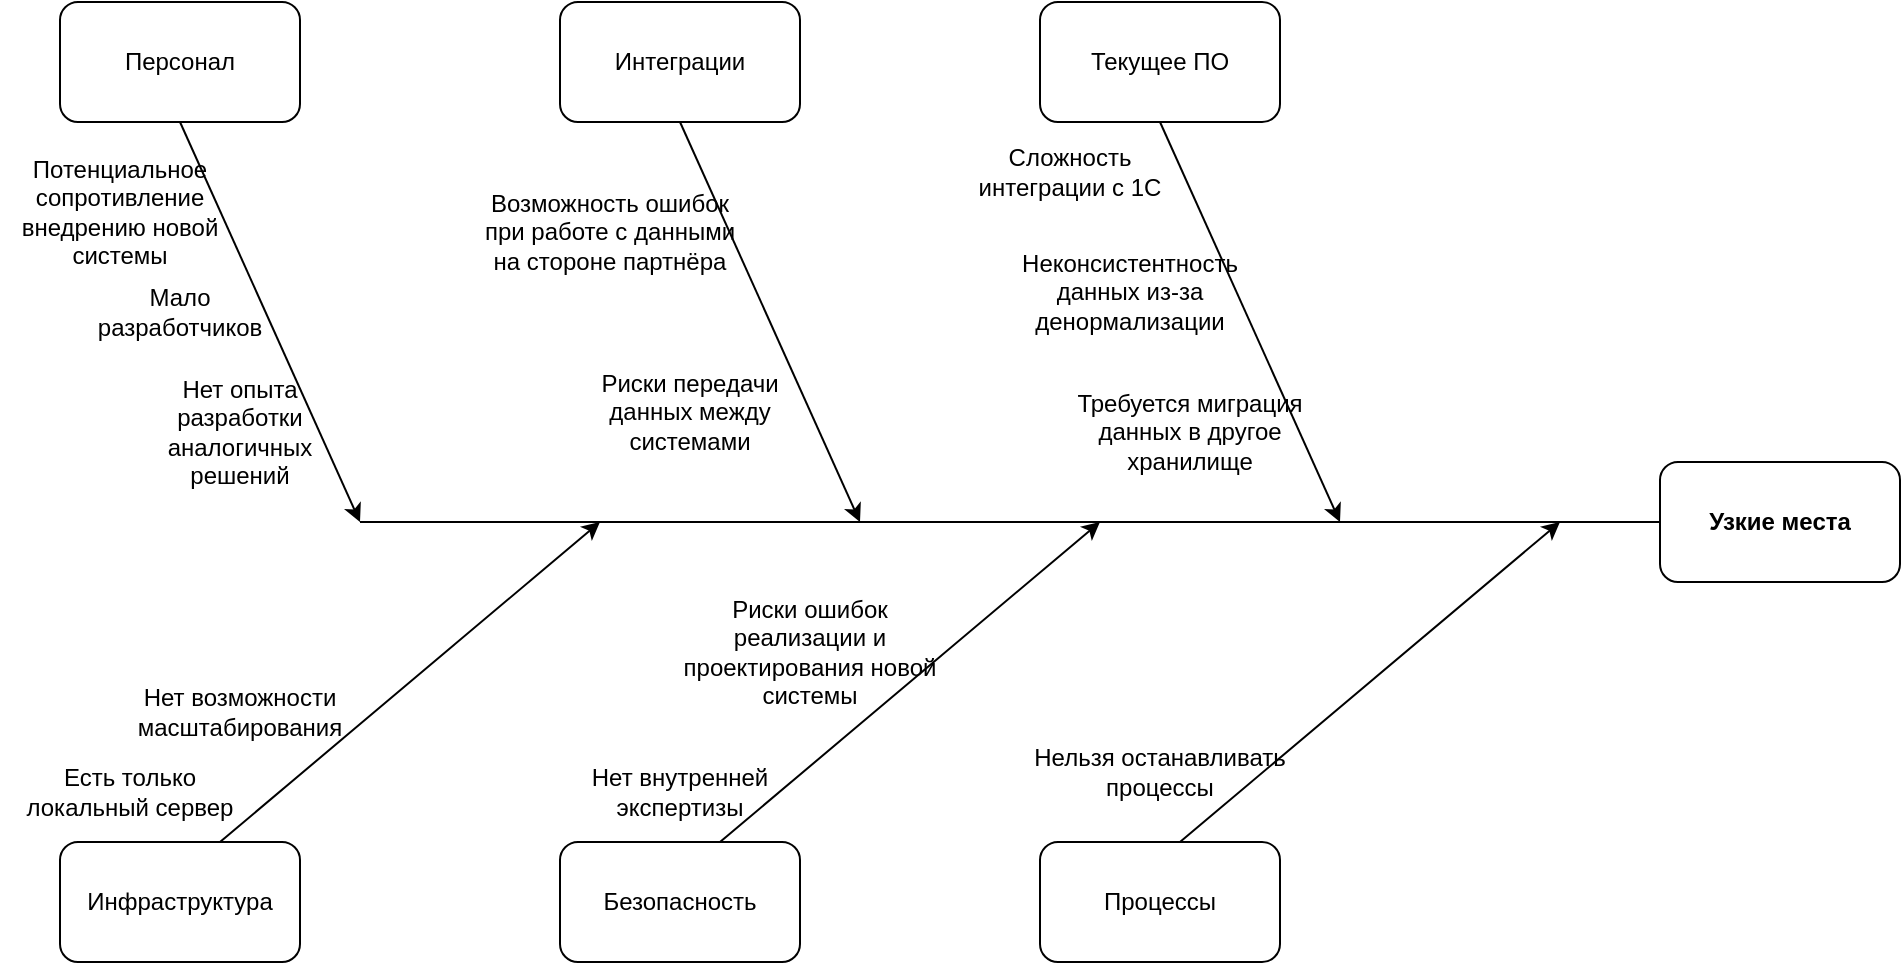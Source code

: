 <mxfile version="28.0.7">
  <diagram name="Страница — 1" id="Yw_t5tqDPFGdb2HbwXqs">
    <mxGraphModel dx="1497" dy="1510" grid="1" gridSize="10" guides="1" tooltips="1" connect="1" arrows="1" fold="1" page="1" pageScale="1" pageWidth="4681" pageHeight="3300" math="0" shadow="0">
      <root>
        <mxCell id="0" />
        <mxCell id="1" parent="0" />
        <mxCell id="ly3LRzgun-ZdP_0vmGh5-1" value="&lt;b&gt;Узкие места&lt;/b&gt;" style="rounded=1;whiteSpace=wrap;html=1;" vertex="1" parent="1">
          <mxGeometry x="1150" y="600" width="120" height="60" as="geometry" />
        </mxCell>
        <mxCell id="ly3LRzgun-ZdP_0vmGh5-2" value="" style="endArrow=none;html=1;rounded=0;entryX=0;entryY=0.5;entryDx=0;entryDy=0;" edge="1" parent="1" target="ly3LRzgun-ZdP_0vmGh5-1">
          <mxGeometry width="50" height="50" relative="1" as="geometry">
            <mxPoint x="500" y="630" as="sourcePoint" />
            <mxPoint x="580" y="640" as="targetPoint" />
          </mxGeometry>
        </mxCell>
        <mxCell id="ly3LRzgun-ZdP_0vmGh5-3" value="Инфраструктура" style="rounded=1;whiteSpace=wrap;html=1;" vertex="1" parent="1">
          <mxGeometry x="350" y="790" width="120" height="60" as="geometry" />
        </mxCell>
        <mxCell id="ly3LRzgun-ZdP_0vmGh5-4" value="Персонал" style="rounded=1;whiteSpace=wrap;html=1;" vertex="1" parent="1">
          <mxGeometry x="350" y="370" width="120" height="60" as="geometry" />
        </mxCell>
        <mxCell id="ly3LRzgun-ZdP_0vmGh5-5" value="Интеграции" style="rounded=1;whiteSpace=wrap;html=1;" vertex="1" parent="1">
          <mxGeometry x="600" y="370" width="120" height="60" as="geometry" />
        </mxCell>
        <mxCell id="ly3LRzgun-ZdP_0vmGh5-6" value="Безопасность" style="rounded=1;whiteSpace=wrap;html=1;" vertex="1" parent="1">
          <mxGeometry x="600" y="790" width="120" height="60" as="geometry" />
        </mxCell>
        <mxCell id="ly3LRzgun-ZdP_0vmGh5-7" value="Текущее ПО" style="rounded=1;whiteSpace=wrap;html=1;" vertex="1" parent="1">
          <mxGeometry x="840" y="370" width="120" height="60" as="geometry" />
        </mxCell>
        <mxCell id="ly3LRzgun-ZdP_0vmGh5-8" value="Процессы" style="rounded=1;whiteSpace=wrap;html=1;" vertex="1" parent="1">
          <mxGeometry x="840" y="790" width="120" height="60" as="geometry" />
        </mxCell>
        <mxCell id="ly3LRzgun-ZdP_0vmGh5-9" value="" style="endArrow=classic;html=1;rounded=0;exitX=0.5;exitY=1;exitDx=0;exitDy=0;" edge="1" parent="1" source="ly3LRzgun-ZdP_0vmGh5-4">
          <mxGeometry width="50" height="50" relative="1" as="geometry">
            <mxPoint x="740" y="790" as="sourcePoint" />
            <mxPoint x="500" y="630" as="targetPoint" />
          </mxGeometry>
        </mxCell>
        <mxCell id="ly3LRzgun-ZdP_0vmGh5-10" value="" style="endArrow=classic;html=1;rounded=0;exitX=0.5;exitY=1;exitDx=0;exitDy=0;" edge="1" parent="1">
          <mxGeometry width="50" height="50" relative="1" as="geometry">
            <mxPoint x="660" y="430" as="sourcePoint" />
            <mxPoint x="750" y="630" as="targetPoint" />
          </mxGeometry>
        </mxCell>
        <mxCell id="ly3LRzgun-ZdP_0vmGh5-11" value="" style="endArrow=classic;html=1;rounded=0;exitX=0.5;exitY=1;exitDx=0;exitDy=0;" edge="1" parent="1">
          <mxGeometry width="50" height="50" relative="1" as="geometry">
            <mxPoint x="900" y="430" as="sourcePoint" />
            <mxPoint x="990" y="630" as="targetPoint" />
          </mxGeometry>
        </mxCell>
        <mxCell id="ly3LRzgun-ZdP_0vmGh5-12" value="" style="endArrow=classic;html=1;rounded=0;" edge="1" parent="1">
          <mxGeometry width="50" height="50" relative="1" as="geometry">
            <mxPoint x="430" y="790" as="sourcePoint" />
            <mxPoint x="620" y="630" as="targetPoint" />
          </mxGeometry>
        </mxCell>
        <mxCell id="ly3LRzgun-ZdP_0vmGh5-13" value="" style="endArrow=classic;html=1;rounded=0;" edge="1" parent="1">
          <mxGeometry width="50" height="50" relative="1" as="geometry">
            <mxPoint x="680" y="790" as="sourcePoint" />
            <mxPoint x="870" y="630" as="targetPoint" />
          </mxGeometry>
        </mxCell>
        <mxCell id="ly3LRzgun-ZdP_0vmGh5-14" value="" style="endArrow=classic;html=1;rounded=0;" edge="1" parent="1">
          <mxGeometry width="50" height="50" relative="1" as="geometry">
            <mxPoint x="910" y="790" as="sourcePoint" />
            <mxPoint x="1100" y="630" as="targetPoint" />
          </mxGeometry>
        </mxCell>
        <mxCell id="ly3LRzgun-ZdP_0vmGh5-17" value="Нет опыта разработки аналогичных решений" style="text;html=1;align=center;verticalAlign=middle;whiteSpace=wrap;rounded=0;" vertex="1" parent="1">
          <mxGeometry x="410" y="570" width="60" height="30" as="geometry" />
        </mxCell>
        <mxCell id="ly3LRzgun-ZdP_0vmGh5-18" value="Мало разработчиков" style="text;html=1;align=center;verticalAlign=middle;whiteSpace=wrap;rounded=0;" vertex="1" parent="1">
          <mxGeometry x="380" y="510" width="60" height="30" as="geometry" />
        </mxCell>
        <mxCell id="ly3LRzgun-ZdP_0vmGh5-20" value="Потенциальное сопротивление внедрению новой системы" style="text;html=1;align=center;verticalAlign=middle;whiteSpace=wrap;rounded=0;" vertex="1" parent="1">
          <mxGeometry x="320" y="460" width="120" height="30" as="geometry" />
        </mxCell>
        <mxCell id="ly3LRzgun-ZdP_0vmGh5-21" value="Есть только локальный сервер" style="text;html=1;align=center;verticalAlign=middle;whiteSpace=wrap;rounded=0;" vertex="1" parent="1">
          <mxGeometry x="320" y="750" width="130" height="30" as="geometry" />
        </mxCell>
        <mxCell id="ly3LRzgun-ZdP_0vmGh5-22" value="Нет возможности масштабирования" style="text;html=1;align=center;verticalAlign=middle;whiteSpace=wrap;rounded=0;" vertex="1" parent="1">
          <mxGeometry x="375" y="710" width="130" height="30" as="geometry" />
        </mxCell>
        <mxCell id="ly3LRzgun-ZdP_0vmGh5-23" value="Нельзя останавливать процессы" style="text;html=1;align=center;verticalAlign=middle;whiteSpace=wrap;rounded=0;" vertex="1" parent="1">
          <mxGeometry x="835" y="740" width="130" height="30" as="geometry" />
        </mxCell>
        <mxCell id="ly3LRzgun-ZdP_0vmGh5-24" value="Сложность интеграции с 1С" style="text;html=1;align=center;verticalAlign=middle;whiteSpace=wrap;rounded=0;" vertex="1" parent="1">
          <mxGeometry x="790" y="440" width="130" height="30" as="geometry" />
        </mxCell>
        <mxCell id="ly3LRzgun-ZdP_0vmGh5-25" value="Неконсистентность данных из-за денормализации" style="text;html=1;align=center;verticalAlign=middle;whiteSpace=wrap;rounded=0;" vertex="1" parent="1">
          <mxGeometry x="820" y="500" width="130" height="30" as="geometry" />
        </mxCell>
        <mxCell id="ly3LRzgun-ZdP_0vmGh5-26" value="Нет внутренней экспертизы" style="text;html=1;align=center;verticalAlign=middle;whiteSpace=wrap;rounded=0;" vertex="1" parent="1">
          <mxGeometry x="595" y="750" width="130" height="30" as="geometry" />
        </mxCell>
        <mxCell id="ly3LRzgun-ZdP_0vmGh5-27" value="Риски ошибок реализации и проектирования новой системы" style="text;html=1;align=center;verticalAlign=middle;whiteSpace=wrap;rounded=0;" vertex="1" parent="1">
          <mxGeometry x="660" y="680" width="130" height="30" as="geometry" />
        </mxCell>
        <mxCell id="ly3LRzgun-ZdP_0vmGh5-28" value="Требуется миграция данных в другое хранилище" style="text;html=1;align=center;verticalAlign=middle;whiteSpace=wrap;rounded=0;" vertex="1" parent="1">
          <mxGeometry x="850" y="570" width="130" height="30" as="geometry" />
        </mxCell>
        <mxCell id="ly3LRzgun-ZdP_0vmGh5-29" value="Возможность ошибок при работе с данными на стороне партнёра" style="text;html=1;align=center;verticalAlign=middle;whiteSpace=wrap;rounded=0;" vertex="1" parent="1">
          <mxGeometry x="560" y="470" width="130" height="30" as="geometry" />
        </mxCell>
        <mxCell id="ly3LRzgun-ZdP_0vmGh5-30" value="Риски передачи данных между системами" style="text;html=1;align=center;verticalAlign=middle;whiteSpace=wrap;rounded=0;" vertex="1" parent="1">
          <mxGeometry x="600" y="560" width="130" height="30" as="geometry" />
        </mxCell>
      </root>
    </mxGraphModel>
  </diagram>
</mxfile>
